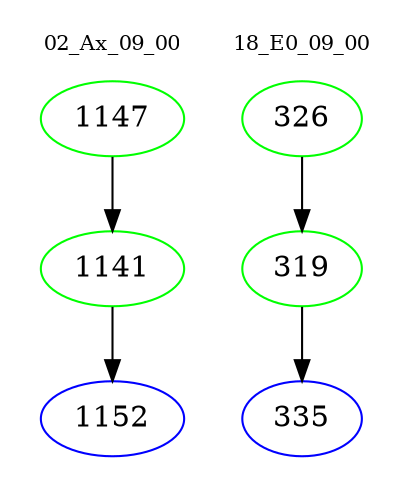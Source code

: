 digraph{
subgraph cluster_0 {
color = white
label = "02_Ax_09_00";
fontsize=10;
T0_1147 [label="1147", color="green"]
T0_1147 -> T0_1141 [color="black"]
T0_1141 [label="1141", color="green"]
T0_1141 -> T0_1152 [color="black"]
T0_1152 [label="1152", color="blue"]
}
subgraph cluster_1 {
color = white
label = "18_E0_09_00";
fontsize=10;
T1_326 [label="326", color="green"]
T1_326 -> T1_319 [color="black"]
T1_319 [label="319", color="green"]
T1_319 -> T1_335 [color="black"]
T1_335 [label="335", color="blue"]
}
}
